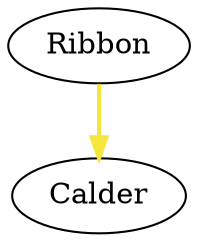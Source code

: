 digraph {
	graph [bb="0,0,76.693,108"];
	node [label="\N"];
	Ribbon	 [height=0.5,
		pos="38.347,90",
		width=1.0652];
	Calder	 [height=0.5,
		pos="38.347,18",
		width=0.95686];
	Ribbon -> Calder [key=118318,
	color="# f6e53d",
	pos="e,38.347,36.104 38.347,71.697 38.347,63.983 38.347,54.712 38.347,46.112",
	style=bold];
}
